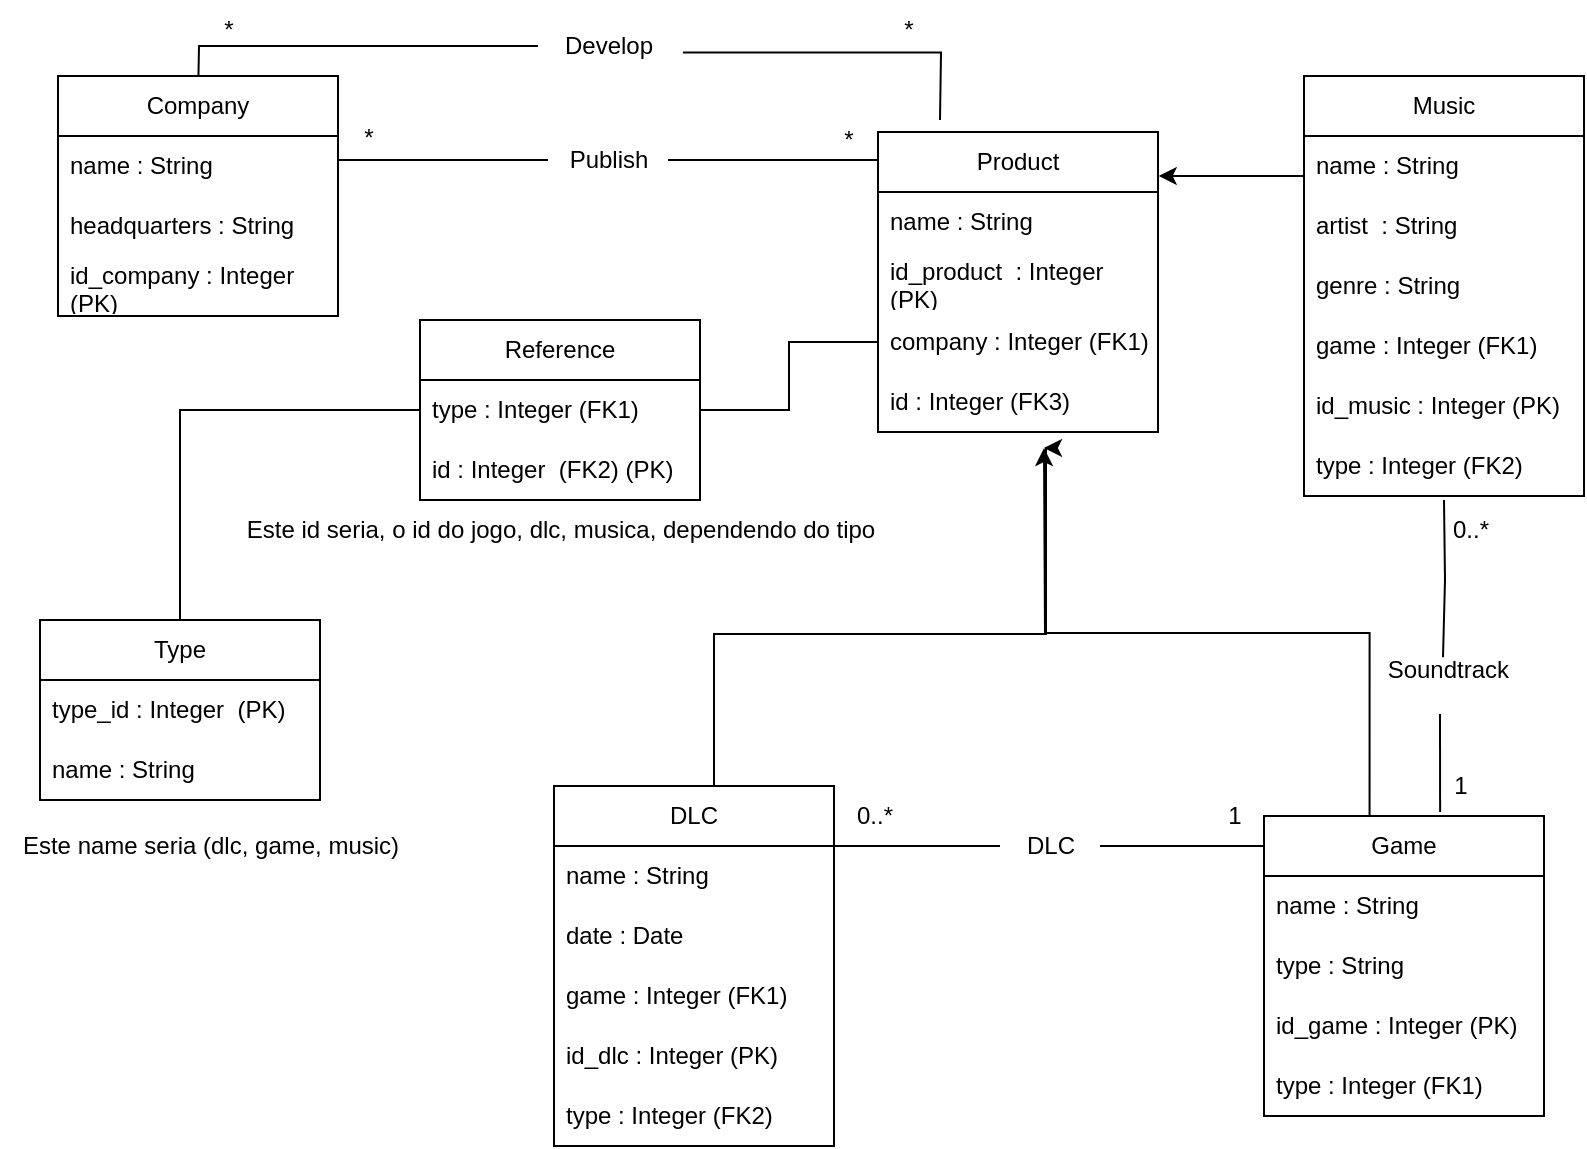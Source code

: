 <mxfile>
    <diagram name="Página-1" id="qADw8JvcLayF4wyvWSkW">
        <mxGraphModel dx="556" dy="779" grid="1" gridSize="10" guides="1" tooltips="1" connect="1" arrows="1" fold="1" page="0" pageScale="1" pageWidth="827" pageHeight="1169" math="0" shadow="0">
            <root>
                <mxCell id="0"/>
                <mxCell id="1" parent="0"/>
                <mxCell id="s9OgL2fxECBSzDC5f0cS-4" style="edgeStyle=orthogonalEdgeStyle;rounded=0;orthogonalLoop=1;jettySize=auto;html=1;exitX=0.377;exitY=0.002;exitDx=0;exitDy=0;entryX=0.5;entryY=1;entryDx=0;entryDy=0;exitPerimeter=0;" parent="1" source="5nAgZblk7XmkAS8E7ctY-20" edge="1">
                    <mxGeometry relative="1" as="geometry">
                        <mxPoint x="692" y="553" as="sourcePoint"/>
                        <mxPoint x="522" y="384" as="targetPoint"/>
                    </mxGeometry>
                </mxCell>
                <mxCell id="s9OgL2fxECBSzDC5f0cS-5" style="edgeStyle=orthogonalEdgeStyle;rounded=0;orthogonalLoop=1;jettySize=auto;html=1;exitX=0.5;exitY=0;exitDx=0;exitDy=0;entryX=0.5;entryY=1;entryDx=0;entryDy=0;" parent="1" edge="1">
                    <mxGeometry relative="1" as="geometry">
                        <mxPoint x="357" y="553" as="sourcePoint"/>
                        <mxPoint x="522" y="384" as="targetPoint"/>
                        <Array as="points">
                            <mxPoint x="357" y="477"/>
                            <mxPoint x="523" y="477"/>
                        </Array>
                    </mxGeometry>
                </mxCell>
                <mxCell id="1J6NxalkG4rGyS0yLOMl-54" value="*" style="text;html=1;align=center;verticalAlign=middle;resizable=0;points=[];autosize=1;strokeColor=none;fillColor=none;" parent="1" vertex="1">
                    <mxGeometry x="99" y="160" width="30" height="30" as="geometry"/>
                </mxCell>
                <mxCell id="1J6NxalkG4rGyS0yLOMl-55" value="*" style="text;html=1;align=center;verticalAlign=middle;resizable=0;points=[];autosize=1;strokeColor=none;fillColor=none;" parent="1" vertex="1">
                    <mxGeometry x="439" y="160" width="30" height="30" as="geometry"/>
                </mxCell>
                <mxCell id="1J6NxalkG4rGyS0yLOMl-57" value="*" style="text;html=1;align=center;verticalAlign=middle;resizable=0;points=[];autosize=1;strokeColor=none;fillColor=none;" parent="1" vertex="1">
                    <mxGeometry x="409" y="215" width="30" height="30" as="geometry"/>
                </mxCell>
                <mxCell id="1J6NxalkG4rGyS0yLOMl-58" value="0..*" style="text;html=1;align=center;verticalAlign=middle;resizable=0;points=[];autosize=1;strokeColor=none;fillColor=none;" parent="1" vertex="1">
                    <mxGeometry x="417" y="553" width="40" height="30" as="geometry"/>
                </mxCell>
                <mxCell id="1J6NxalkG4rGyS0yLOMl-59" value="1" style="text;html=1;align=center;verticalAlign=middle;resizable=0;points=[];autosize=1;strokeColor=none;fillColor=none;" parent="1" vertex="1">
                    <mxGeometry x="602" y="553" width="30" height="30" as="geometry"/>
                </mxCell>
                <mxCell id="s9OgL2fxECBSzDC5f0cS-3" value="*" style="text;html=1;align=center;verticalAlign=middle;resizable=0;points=[];autosize=1;strokeColor=none;fillColor=none;" parent="1" vertex="1">
                    <mxGeometry x="169" y="214" width="30" height="30" as="geometry"/>
                </mxCell>
                <mxCell id="s9OgL2fxECBSzDC5f0cS-19" style="edgeStyle=orthogonalEdgeStyle;rounded=0;orthogonalLoop=1;jettySize=auto;html=1;entryX=1.053;entryY=0.633;entryDx=0;entryDy=0;entryPerimeter=0;" parent="1" edge="1">
                    <mxGeometry relative="1" as="geometry">
                        <mxPoint x="652" y="248" as="sourcePoint"/>
                        <mxPoint x="579.36" y="247.98" as="targetPoint"/>
                    </mxGeometry>
                </mxCell>
                <mxCell id="s9OgL2fxECBSzDC5f0cS-21" value="" style="endArrow=none;html=1;rounded=0;exitX=1;exitY=0.5;exitDx=0;exitDy=0;entryX=0;entryY=0.5;entryDx=0;entryDy=0;" parent="1" source="s9OgL2fxECBSzDC5f0cS-23" edge="1">
                    <mxGeometry width="50" height="50" relative="1" as="geometry">
                        <mxPoint x="502" y="608" as="sourcePoint"/>
                        <mxPoint x="632" y="583" as="targetPoint"/>
                    </mxGeometry>
                </mxCell>
                <mxCell id="s9OgL2fxECBSzDC5f0cS-24" value="" style="endArrow=none;html=1;rounded=0;exitX=1;exitY=0.5;exitDx=0;exitDy=0;entryX=0;entryY=0.5;entryDx=0;entryDy=0;" parent="1" target="s9OgL2fxECBSzDC5f0cS-23" edge="1">
                    <mxGeometry width="50" height="50" relative="1" as="geometry">
                        <mxPoint x="417" y="583" as="sourcePoint"/>
                        <mxPoint x="632" y="583" as="targetPoint"/>
                    </mxGeometry>
                </mxCell>
                <mxCell id="s9OgL2fxECBSzDC5f0cS-23" value="DLC" style="text;html=1;align=center;verticalAlign=middle;resizable=0;points=[];autosize=1;strokeColor=none;fillColor=none;" parent="1" vertex="1">
                    <mxGeometry x="500" y="568" width="50" height="30" as="geometry"/>
                </mxCell>
                <mxCell id="s9OgL2fxECBSzDC5f0cS-25" value="" style="endArrow=none;html=1;rounded=0;exitX=1;exitY=0.5;exitDx=0;exitDy=0;entryX=0;entryY=0.5;entryDx=0;entryDy=0;" parent="1" source="s9OgL2fxECBSzDC5f0cS-26" edge="1">
                    <mxGeometry width="50" height="50" relative="1" as="geometry">
                        <mxPoint x="269" y="270" as="sourcePoint"/>
                        <mxPoint x="439" y="240" as="targetPoint"/>
                    </mxGeometry>
                </mxCell>
                <mxCell id="s9OgL2fxECBSzDC5f0cS-27" value="" style="endArrow=none;html=1;rounded=0;exitX=1;exitY=0.5;exitDx=0;exitDy=0;entryX=0;entryY=0.5;entryDx=0;entryDy=0;" parent="1" target="s9OgL2fxECBSzDC5f0cS-26" edge="1">
                    <mxGeometry width="50" height="50" relative="1" as="geometry">
                        <mxPoint x="169" y="240" as="sourcePoint"/>
                        <mxPoint x="439" y="240" as="targetPoint"/>
                    </mxGeometry>
                </mxCell>
                <mxCell id="s9OgL2fxECBSzDC5f0cS-26" value="Publish" style="text;html=1;align=center;verticalAlign=middle;resizable=0;points=[];autosize=1;strokeColor=none;fillColor=none;" parent="1" vertex="1">
                    <mxGeometry x="274" y="225" width="60" height="30" as="geometry"/>
                </mxCell>
                <mxCell id="XQDS69tv2l-qMOghT7hB-1" value="Soundtrack&amp;nbsp;&amp;nbsp;" style="text;html=1;align=center;verticalAlign=middle;resizable=0;points=[];autosize=1;strokeColor=none;fillColor=none;" parent="1" vertex="1">
                    <mxGeometry x="682" y="480" width="90" height="30" as="geometry"/>
                </mxCell>
                <mxCell id="XQDS69tv2l-qMOghT7hB-3" value="0..*" style="text;html=1;align=center;verticalAlign=middle;resizable=0;points=[];autosize=1;strokeColor=none;fillColor=none;" parent="1" vertex="1">
                    <mxGeometry x="715" y="410" width="40" height="30" as="geometry"/>
                </mxCell>
                <mxCell id="XQDS69tv2l-qMOghT7hB-4" value="1" style="text;html=1;align=center;verticalAlign=middle;resizable=0;points=[];autosize=1;strokeColor=none;fillColor=none;" parent="1" vertex="1">
                    <mxGeometry x="715" y="538" width="30" height="30" as="geometry"/>
                </mxCell>
                <mxCell id="feYnmmiE7Ka1fLVShblL-14" style="edgeStyle=orthogonalEdgeStyle;rounded=0;orthogonalLoop=1;jettySize=auto;html=1;endArrow=none;endFill=0;exitX=1.035;exitY=0.607;exitDx=0;exitDy=0;exitPerimeter=0;" parent="1" source="feYnmmiE7Ka1fLVShblL-13" edge="1">
                    <mxGeometry relative="1" as="geometry">
                        <mxPoint x="470" y="220" as="targetPoint"/>
                    </mxGeometry>
                </mxCell>
                <mxCell id="feYnmmiE7Ka1fLVShblL-19" style="edgeStyle=orthogonalEdgeStyle;rounded=0;orthogonalLoop=1;jettySize=auto;html=1;entryX=0.5;entryY=0;entryDx=0;entryDy=0;endArrow=none;endFill=0;" parent="1" source="feYnmmiE7Ka1fLVShblL-13" edge="1">
                    <mxGeometry relative="1" as="geometry">
                        <mxPoint x="99" y="210" as="targetPoint"/>
                    </mxGeometry>
                </mxCell>
                <mxCell id="feYnmmiE7Ka1fLVShblL-13" value="Develop" style="text;html=1;align=center;verticalAlign=middle;resizable=0;points=[];autosize=1;strokeColor=none;fillColor=none;" parent="1" vertex="1">
                    <mxGeometry x="269" y="168" width="70" height="30" as="geometry"/>
                </mxCell>
                <mxCell id="5nAgZblk7XmkAS8E7ctY-1" value="Company" style="swimlane;fontStyle=0;childLayout=stackLayout;horizontal=1;startSize=30;horizontalStack=0;resizeParent=1;resizeParentMax=0;resizeLast=0;collapsible=1;marginBottom=0;whiteSpace=wrap;html=1;" parent="1" vertex="1">
                    <mxGeometry x="29" y="198" width="140" height="120" as="geometry">
                        <mxRectangle x="29" y="198" width="90" height="30" as="alternateBounds"/>
                    </mxGeometry>
                </mxCell>
                <mxCell id="5nAgZblk7XmkAS8E7ctY-2" value="name : String" style="text;strokeColor=none;fillColor=none;align=left;verticalAlign=middle;spacingLeft=4;spacingRight=4;overflow=hidden;points=[[0,0.5],[1,0.5]];portConstraint=eastwest;rotatable=0;whiteSpace=wrap;html=1;" parent="5nAgZblk7XmkAS8E7ctY-1" vertex="1">
                    <mxGeometry y="30" width="140" height="30" as="geometry"/>
                </mxCell>
                <mxCell id="5nAgZblk7XmkAS8E7ctY-4" value="headquarters : String" style="text;strokeColor=none;fillColor=none;align=left;verticalAlign=middle;spacingLeft=4;spacingRight=4;overflow=hidden;points=[[0,0.5],[1,0.5]];portConstraint=eastwest;rotatable=0;whiteSpace=wrap;html=1;" parent="5nAgZblk7XmkAS8E7ctY-1" vertex="1">
                    <mxGeometry y="60" width="140" height="30" as="geometry"/>
                </mxCell>
                <mxCell id="5nAgZblk7XmkAS8E7ctY-33" value="id_company : Integer (PK)" style="text;strokeColor=none;fillColor=none;align=left;verticalAlign=middle;spacingLeft=4;spacingRight=4;overflow=hidden;points=[[0,0.5],[1,0.5]];portConstraint=eastwest;rotatable=0;whiteSpace=wrap;html=1;" parent="5nAgZblk7XmkAS8E7ctY-1" vertex="1">
                    <mxGeometry y="90" width="140" height="30" as="geometry"/>
                </mxCell>
                <mxCell id="5nAgZblk7XmkAS8E7ctY-5" value="Product" style="swimlane;fontStyle=0;childLayout=stackLayout;horizontal=1;startSize=30;horizontalStack=0;resizeParent=1;resizeParentMax=0;resizeLast=0;collapsible=1;marginBottom=0;whiteSpace=wrap;html=1;" parent="1" vertex="1">
                    <mxGeometry x="439" y="226" width="140" height="150" as="geometry">
                        <mxRectangle x="439" y="203" width="80" height="30" as="alternateBounds"/>
                    </mxGeometry>
                </mxCell>
                <mxCell id="5nAgZblk7XmkAS8E7ctY-6" value="name : String" style="text;strokeColor=none;fillColor=none;align=left;verticalAlign=middle;spacingLeft=4;spacingRight=4;overflow=hidden;points=[[0,0.5],[1,0.5]];portConstraint=eastwest;rotatable=0;whiteSpace=wrap;html=1;" parent="5nAgZblk7XmkAS8E7ctY-5" vertex="1">
                    <mxGeometry y="30" width="140" height="30" as="geometry"/>
                </mxCell>
                <mxCell id="5nAgZblk7XmkAS8E7ctY-8" value="id_product&amp;nbsp; : Integer&amp;nbsp; (PK)" style="text;strokeColor=none;fillColor=none;align=left;verticalAlign=middle;spacingLeft=4;spacingRight=4;overflow=hidden;points=[[0,0.5],[1,0.5]];portConstraint=eastwest;rotatable=0;whiteSpace=wrap;html=1;" parent="5nAgZblk7XmkAS8E7ctY-5" vertex="1">
                    <mxGeometry y="60" width="140" height="30" as="geometry"/>
                </mxCell>
                <mxCell id="5nAgZblk7XmkAS8E7ctY-40" value="company&amp;nbsp;: Integer (FK1)" style="text;strokeColor=none;fillColor=none;align=left;verticalAlign=middle;spacingLeft=4;spacingRight=4;overflow=hidden;points=[[0,0.5],[1,0.5]];portConstraint=eastwest;rotatable=0;whiteSpace=wrap;html=1;" parent="5nAgZblk7XmkAS8E7ctY-5" vertex="1">
                    <mxGeometry y="90" width="140" height="30" as="geometry"/>
                </mxCell>
                <mxCell id="5nAgZblk7XmkAS8E7ctY-54" value="id : Integer (FK3)" style="text;strokeColor=none;fillColor=none;align=left;verticalAlign=middle;spacingLeft=4;spacingRight=4;overflow=hidden;points=[[0,0.5],[1,0.5]];portConstraint=eastwest;rotatable=0;whiteSpace=wrap;html=1;" parent="5nAgZblk7XmkAS8E7ctY-5" vertex="1">
                    <mxGeometry y="120" width="140" height="30" as="geometry"/>
                </mxCell>
                <mxCell id="5nAgZblk7XmkAS8E7ctY-11" value="Music" style="swimlane;fontStyle=0;childLayout=stackLayout;horizontal=1;startSize=30;horizontalStack=0;resizeParent=1;resizeParentMax=0;resizeLast=0;collapsible=1;marginBottom=0;whiteSpace=wrap;html=1;" parent="1" vertex="1">
                    <mxGeometry x="652" y="198" width="140" height="210" as="geometry">
                        <mxRectangle x="652" y="198" width="90" height="30" as="alternateBounds"/>
                    </mxGeometry>
                </mxCell>
                <mxCell id="5nAgZblk7XmkAS8E7ctY-12" value="name : String" style="text;strokeColor=none;fillColor=none;align=left;verticalAlign=middle;spacingLeft=4;spacingRight=4;overflow=hidden;points=[[0,0.5],[1,0.5]];portConstraint=eastwest;rotatable=0;whiteSpace=wrap;html=1;" parent="5nAgZblk7XmkAS8E7ctY-11" vertex="1">
                    <mxGeometry y="30" width="140" height="30" as="geometry"/>
                </mxCell>
                <mxCell id="5nAgZblk7XmkAS8E7ctY-13" value="artist&amp;nbsp; : String" style="text;strokeColor=none;fillColor=none;align=left;verticalAlign=middle;spacingLeft=4;spacingRight=4;overflow=hidden;points=[[0,0.5],[1,0.5]];portConstraint=eastwest;rotatable=0;whiteSpace=wrap;html=1;" parent="5nAgZblk7XmkAS8E7ctY-11" vertex="1">
                    <mxGeometry y="60" width="140" height="30" as="geometry"/>
                </mxCell>
                <mxCell id="5nAgZblk7XmkAS8E7ctY-14" value="genre : String" style="text;strokeColor=none;fillColor=none;align=left;verticalAlign=middle;spacingLeft=4;spacingRight=4;overflow=hidden;points=[[0,0.5],[1,0.5]];portConstraint=eastwest;rotatable=0;whiteSpace=wrap;html=1;" parent="5nAgZblk7XmkAS8E7ctY-11" vertex="1">
                    <mxGeometry y="90" width="140" height="30" as="geometry"/>
                </mxCell>
                <mxCell id="5nAgZblk7XmkAS8E7ctY-41" value="game : Integer (FK1)" style="text;strokeColor=none;fillColor=none;align=left;verticalAlign=middle;spacingLeft=4;spacingRight=4;overflow=hidden;points=[[0,0.5],[1,0.5]];portConstraint=eastwest;rotatable=0;whiteSpace=wrap;html=1;" parent="5nAgZblk7XmkAS8E7ctY-11" vertex="1">
                    <mxGeometry y="120" width="140" height="30" as="geometry"/>
                </mxCell>
                <mxCell id="5nAgZblk7XmkAS8E7ctY-44" value="id_music : Integer (PK)" style="text;strokeColor=none;fillColor=none;align=left;verticalAlign=middle;spacingLeft=4;spacingRight=4;overflow=hidden;points=[[0,0.5],[1,0.5]];portConstraint=eastwest;rotatable=0;whiteSpace=wrap;html=1;" parent="5nAgZblk7XmkAS8E7ctY-11" vertex="1">
                    <mxGeometry y="150" width="140" height="30" as="geometry"/>
                </mxCell>
                <mxCell id="5nAgZblk7XmkAS8E7ctY-59" value="type : Integer (FK2)" style="text;strokeColor=none;fillColor=none;align=left;verticalAlign=middle;spacingLeft=4;spacingRight=4;overflow=hidden;points=[[0,0.5],[1,0.5]];portConstraint=eastwest;rotatable=0;whiteSpace=wrap;html=1;" parent="5nAgZblk7XmkAS8E7ctY-11" vertex="1">
                    <mxGeometry y="180" width="140" height="30" as="geometry"/>
                </mxCell>
                <mxCell id="5nAgZblk7XmkAS8E7ctY-19" style="edgeStyle=orthogonalEdgeStyle;rounded=0;orthogonalLoop=1;jettySize=auto;html=1;entryX=0.351;entryY=-0.08;entryDx=0;entryDy=0;entryPerimeter=0;endArrow=none;endFill=0;" parent="1" edge="1">
                    <mxGeometry relative="1" as="geometry">
                        <mxPoint x="722" y="410" as="sourcePoint"/>
                        <mxPoint x="721.5" y="488.6" as="targetPoint"/>
                    </mxGeometry>
                </mxCell>
                <mxCell id="5nAgZblk7XmkAS8E7ctY-20" value="Game" style="swimlane;fontStyle=0;childLayout=stackLayout;horizontal=1;startSize=30;horizontalStack=0;resizeParent=1;resizeParentMax=0;resizeLast=0;collapsible=1;marginBottom=0;whiteSpace=wrap;html=1;" parent="1" vertex="1">
                    <mxGeometry x="632" y="568" width="140" height="150" as="geometry"/>
                </mxCell>
                <mxCell id="5nAgZblk7XmkAS8E7ctY-21" value="name : String" style="text;strokeColor=none;fillColor=none;align=left;verticalAlign=middle;spacingLeft=4;spacingRight=4;overflow=hidden;points=[[0,0.5],[1,0.5]];portConstraint=eastwest;rotatable=0;whiteSpace=wrap;html=1;" parent="5nAgZblk7XmkAS8E7ctY-20" vertex="1">
                    <mxGeometry y="30" width="140" height="30" as="geometry"/>
                </mxCell>
                <mxCell id="5nAgZblk7XmkAS8E7ctY-22" value="type : String" style="text;strokeColor=none;fillColor=none;align=left;verticalAlign=middle;spacingLeft=4;spacingRight=4;overflow=hidden;points=[[0,0.5],[1,0.5]];portConstraint=eastwest;rotatable=0;whiteSpace=wrap;html=1;" parent="5nAgZblk7XmkAS8E7ctY-20" vertex="1">
                    <mxGeometry y="60" width="140" height="30" as="geometry"/>
                </mxCell>
                <mxCell id="5nAgZblk7XmkAS8E7ctY-32" value="id_game : Integer (PK)" style="text;strokeColor=none;fillColor=none;align=left;verticalAlign=middle;spacingLeft=4;spacingRight=4;overflow=hidden;points=[[0,0.5],[1,0.5]];portConstraint=eastwest;rotatable=0;whiteSpace=wrap;html=1;" parent="5nAgZblk7XmkAS8E7ctY-20" vertex="1">
                    <mxGeometry y="90" width="140" height="30" as="geometry"/>
                </mxCell>
                <mxCell id="5nAgZblk7XmkAS8E7ctY-58" value="type : Integer (FK1)" style="text;strokeColor=none;fillColor=none;align=left;verticalAlign=middle;spacingLeft=4;spacingRight=4;overflow=hidden;points=[[0,0.5],[1,0.5]];portConstraint=eastwest;rotatable=0;whiteSpace=wrap;html=1;" parent="5nAgZblk7XmkAS8E7ctY-20" vertex="1">
                    <mxGeometry y="120" width="140" height="30" as="geometry"/>
                </mxCell>
                <mxCell id="5nAgZblk7XmkAS8E7ctY-25" value="DLC" style="swimlane;fontStyle=0;childLayout=stackLayout;horizontal=1;startSize=30;horizontalStack=0;resizeParent=1;resizeParentMax=0;resizeLast=0;collapsible=1;marginBottom=0;whiteSpace=wrap;html=1;" parent="1" vertex="1">
                    <mxGeometry x="277" y="553" width="140" height="180" as="geometry">
                        <mxRectangle x="277" y="490" width="90" height="30" as="alternateBounds"/>
                    </mxGeometry>
                </mxCell>
                <mxCell id="5nAgZblk7XmkAS8E7ctY-26" value="name : String" style="text;strokeColor=none;fillColor=none;align=left;verticalAlign=middle;spacingLeft=4;spacingRight=4;overflow=hidden;points=[[0,0.5],[1,0.5]];portConstraint=eastwest;rotatable=0;whiteSpace=wrap;html=1;" parent="5nAgZblk7XmkAS8E7ctY-25" vertex="1">
                    <mxGeometry y="30" width="140" height="30" as="geometry"/>
                </mxCell>
                <mxCell id="5nAgZblk7XmkAS8E7ctY-28" value="date : Date" style="text;strokeColor=none;fillColor=none;align=left;verticalAlign=middle;spacingLeft=4;spacingRight=4;overflow=hidden;points=[[0,0.5],[1,0.5]];portConstraint=eastwest;rotatable=0;whiteSpace=wrap;html=1;" parent="5nAgZblk7XmkAS8E7ctY-25" vertex="1">
                    <mxGeometry y="60" width="140" height="30" as="geometry"/>
                </mxCell>
                <mxCell id="5nAgZblk7XmkAS8E7ctY-35" value="game : Integer (FK1)" style="text;strokeColor=none;fillColor=none;align=left;verticalAlign=middle;spacingLeft=4;spacingRight=4;overflow=hidden;points=[[0,0.5],[1,0.5]];portConstraint=eastwest;rotatable=0;whiteSpace=wrap;html=1;" parent="5nAgZblk7XmkAS8E7ctY-25" vertex="1">
                    <mxGeometry y="90" width="140" height="30" as="geometry"/>
                </mxCell>
                <mxCell id="5nAgZblk7XmkAS8E7ctY-48" value="id_dlc : Integer (PK)" style="text;strokeColor=none;fillColor=none;align=left;verticalAlign=middle;spacingLeft=4;spacingRight=4;overflow=hidden;points=[[0,0.5],[1,0.5]];portConstraint=eastwest;rotatable=0;whiteSpace=wrap;html=1;" parent="5nAgZblk7XmkAS8E7ctY-25" vertex="1">
                    <mxGeometry y="120" width="140" height="30" as="geometry"/>
                </mxCell>
                <mxCell id="5nAgZblk7XmkAS8E7ctY-57" value="type : Integer (FK2)" style="text;strokeColor=none;fillColor=none;align=left;verticalAlign=middle;spacingLeft=4;spacingRight=4;overflow=hidden;points=[[0,0.5],[1,0.5]];portConstraint=eastwest;rotatable=0;whiteSpace=wrap;html=1;" parent="5nAgZblk7XmkAS8E7ctY-25" vertex="1">
                    <mxGeometry y="150" width="140" height="30" as="geometry"/>
                </mxCell>
                <mxCell id="5nAgZblk7XmkAS8E7ctY-31" value="" style="endArrow=none;html=1;rounded=0;exitX=0.629;exitY=-0.013;exitDx=0;exitDy=0;exitPerimeter=0;" parent="1" source="5nAgZblk7XmkAS8E7ctY-20" edge="1">
                    <mxGeometry width="50" height="50" relative="1" as="geometry">
                        <mxPoint x="705" y="553" as="sourcePoint"/>
                        <mxPoint x="720" y="517" as="targetPoint"/>
                    </mxGeometry>
                </mxCell>
                <mxCell id="5nAgZblk7XmkAS8E7ctY-49" value="Type" style="swimlane;fontStyle=0;childLayout=stackLayout;horizontal=1;startSize=30;horizontalStack=0;resizeParent=1;resizeParentMax=0;resizeLast=0;collapsible=1;marginBottom=0;whiteSpace=wrap;html=1;" parent="1" vertex="1">
                    <mxGeometry x="20" y="470" width="140" height="90" as="geometry"/>
                </mxCell>
                <mxCell id="5nAgZblk7XmkAS8E7ctY-51" value="type_id : Integer&amp;nbsp; (PK)" style="text;strokeColor=none;fillColor=none;align=left;verticalAlign=middle;spacingLeft=4;spacingRight=4;overflow=hidden;points=[[0,0.5],[1,0.5]];portConstraint=eastwest;rotatable=0;whiteSpace=wrap;html=1;" parent="5nAgZblk7XmkAS8E7ctY-49" vertex="1">
                    <mxGeometry y="30" width="140" height="30" as="geometry"/>
                </mxCell>
                <mxCell id="5nAgZblk7XmkAS8E7ctY-52" value="name : String&amp;nbsp;" style="text;strokeColor=none;fillColor=none;align=left;verticalAlign=middle;spacingLeft=4;spacingRight=4;overflow=hidden;points=[[0,0.5],[1,0.5]];portConstraint=eastwest;rotatable=0;whiteSpace=wrap;html=1;" parent="5nAgZblk7XmkAS8E7ctY-49" vertex="1">
                    <mxGeometry y="60" width="140" height="30" as="geometry"/>
                </mxCell>
                <mxCell id="5nAgZblk7XmkAS8E7ctY-60" value="Reference" style="swimlane;fontStyle=0;childLayout=stackLayout;horizontal=1;startSize=30;horizontalStack=0;resizeParent=1;resizeParentMax=0;resizeLast=0;collapsible=1;marginBottom=0;whiteSpace=wrap;html=1;" parent="1" vertex="1">
                    <mxGeometry x="210" y="320" width="140" height="90" as="geometry"/>
                </mxCell>
                <mxCell id="5nAgZblk7XmkAS8E7ctY-61" value="type : Integer (FK1)" style="text;strokeColor=none;fillColor=none;align=left;verticalAlign=middle;spacingLeft=4;spacingRight=4;overflow=hidden;points=[[0,0.5],[1,0.5]];portConstraint=eastwest;rotatable=0;whiteSpace=wrap;html=1;" parent="5nAgZblk7XmkAS8E7ctY-60" vertex="1">
                    <mxGeometry y="30" width="140" height="30" as="geometry"/>
                </mxCell>
                <mxCell id="5nAgZblk7XmkAS8E7ctY-63" value="id : Integer&amp;nbsp; (FK2) (PK)&amp;nbsp;&amp;nbsp;&lt;br&gt;" style="text;strokeColor=none;fillColor=none;align=left;verticalAlign=middle;spacingLeft=4;spacingRight=4;overflow=hidden;points=[[0,0.5],[1,0.5]];portConstraint=eastwest;rotatable=0;whiteSpace=wrap;html=1;" parent="5nAgZblk7XmkAS8E7ctY-60" vertex="1">
                    <mxGeometry y="60" width="140" height="30" as="geometry"/>
                </mxCell>
                <mxCell id="5nAgZblk7XmkAS8E7ctY-64" style="edgeStyle=orthogonalEdgeStyle;rounded=0;orthogonalLoop=1;jettySize=auto;html=1;endArrow=none;endFill=0;" parent="1" source="5nAgZblk7XmkAS8E7ctY-61" target="5nAgZblk7XmkAS8E7ctY-49" edge="1">
                    <mxGeometry relative="1" as="geometry"/>
                </mxCell>
                <mxCell id="5nAgZblk7XmkAS8E7ctY-66" style="edgeStyle=orthogonalEdgeStyle;rounded=0;orthogonalLoop=1;jettySize=auto;html=1;entryX=0;entryY=0.5;entryDx=0;entryDy=0;endArrow=none;endFill=0;" parent="1" source="5nAgZblk7XmkAS8E7ctY-61" target="5nAgZblk7XmkAS8E7ctY-40" edge="1">
                    <mxGeometry relative="1" as="geometry"/>
                </mxCell>
                <mxCell id="5nAgZblk7XmkAS8E7ctY-67" value="Este id seria, o id do jogo, dlc, musica, dependendo do tipo" style="text;html=1;align=center;verticalAlign=middle;resizable=0;points=[];autosize=1;strokeColor=none;fillColor=none;" parent="1" vertex="1">
                    <mxGeometry x="115" y="410" width="330" height="30" as="geometry"/>
                </mxCell>
                <mxCell id="5nAgZblk7XmkAS8E7ctY-68" value="Este name seria&amp;nbsp;(dlc, game, music)" style="text;html=1;align=center;verticalAlign=middle;resizable=0;points=[];autosize=1;strokeColor=none;fillColor=none;" parent="1" vertex="1">
                    <mxGeometry y="568" width="210" height="30" as="geometry"/>
                </mxCell>
            </root>
        </mxGraphModel>
    </diagram>
</mxfile>